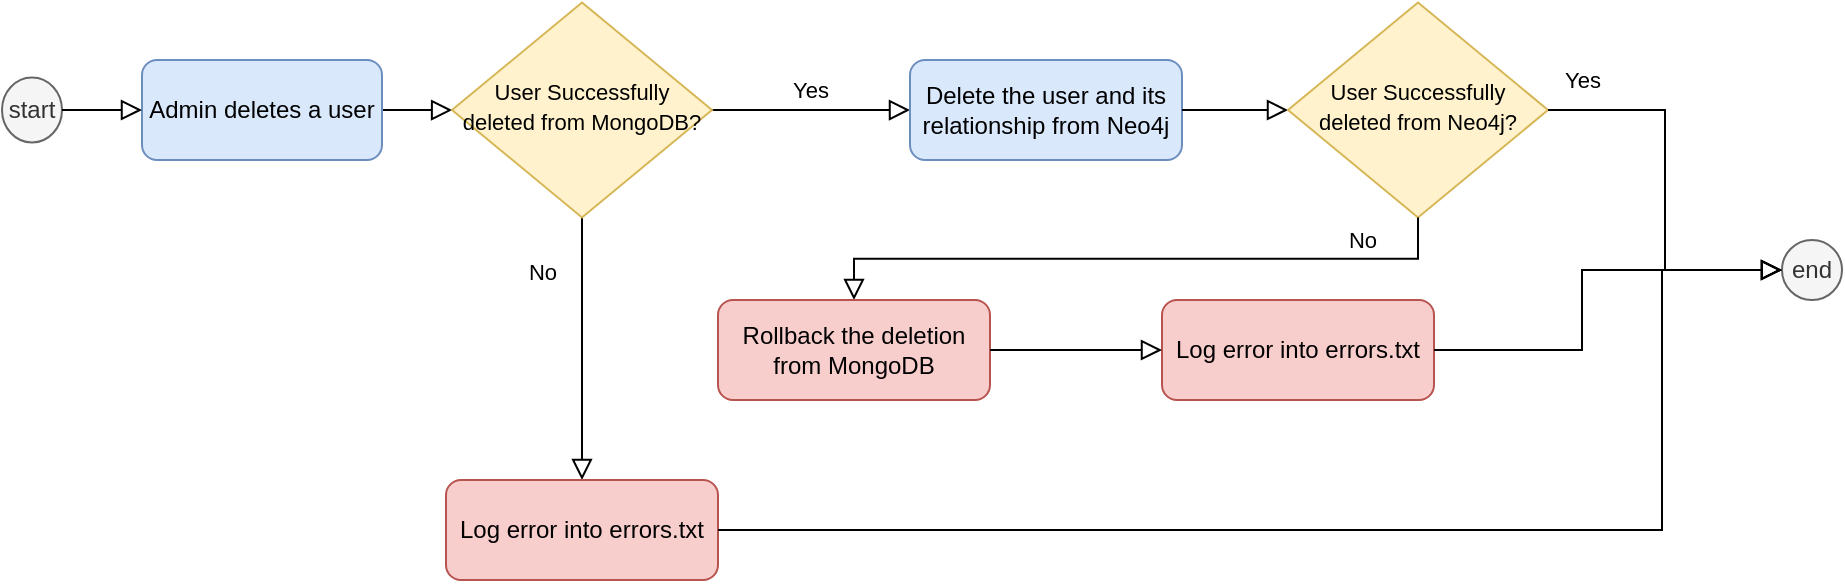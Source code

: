 <mxfile version="14.6.13" type="device"><diagram id="bRXij1Lsg-c5_tnTMGr9" name="Pagina-1"><mxGraphModel dx="1849" dy="496" grid="1" gridSize="10" guides="1" tooltips="1" connect="1" arrows="1" fold="1" page="1" pageScale="1" pageWidth="827" pageHeight="1169" math="0" shadow="0"><root><mxCell id="0"/><mxCell id="1" parent="0"/><mxCell id="pZqR7Kjubu9CbNZOV8c7-1" value="" style="rounded=0;html=1;jettySize=auto;orthogonalLoop=1;fontSize=11;endArrow=block;endFill=0;endSize=8;strokeWidth=1;shadow=0;labelBackgroundColor=none;edgeStyle=orthogonalEdgeStyle;" edge="1" parent="1" source="pZqR7Kjubu9CbNZOV8c7-2" target="pZqR7Kjubu9CbNZOV8c7-5"><mxGeometry relative="1" as="geometry"/></mxCell><mxCell id="pZqR7Kjubu9CbNZOV8c7-2" value="Admin deletes a user" style="rounded=1;whiteSpace=wrap;html=1;fontSize=12;glass=0;strokeWidth=1;shadow=0;fillColor=#dae8fc;strokeColor=#6c8ebf;" vertex="1" parent="1"><mxGeometry x="30" y="180" width="120" height="50" as="geometry"/></mxCell><mxCell id="pZqR7Kjubu9CbNZOV8c7-3" value="No" style="rounded=0;html=1;jettySize=auto;orthogonalLoop=1;fontSize=11;endArrow=block;endFill=0;endSize=8;strokeWidth=1;shadow=0;labelBackgroundColor=none;edgeStyle=orthogonalEdgeStyle;entryX=0.5;entryY=0;entryDx=0;entryDy=0;" edge="1" parent="1" source="pZqR7Kjubu9CbNZOV8c7-5" target="pZqR7Kjubu9CbNZOV8c7-15"><mxGeometry x="-0.58" y="-20" relative="1" as="geometry"><mxPoint as="offset"/><mxPoint x="250.0" y="350" as="targetPoint"/></mxGeometry></mxCell><mxCell id="pZqR7Kjubu9CbNZOV8c7-4" value="Yes" style="edgeStyle=orthogonalEdgeStyle;rounded=0;html=1;jettySize=auto;orthogonalLoop=1;fontSize=11;endArrow=block;endFill=0;endSize=8;strokeWidth=1;shadow=0;labelBackgroundColor=none;" edge="1" parent="1" source="pZqR7Kjubu9CbNZOV8c7-5" target="pZqR7Kjubu9CbNZOV8c7-6"><mxGeometry y="10" relative="1" as="geometry"><mxPoint as="offset"/></mxGeometry></mxCell><mxCell id="pZqR7Kjubu9CbNZOV8c7-5" value="&lt;font style=&quot;font-size: 11px&quot;&gt;User Successfully deleted from MongoDB?&lt;/font&gt;" style="rhombus;whiteSpace=wrap;html=1;shadow=0;fontFamily=Helvetica;fontSize=12;align=center;strokeWidth=1;spacing=6;spacingTop=-4;fillColor=#fff2cc;strokeColor=#d6b656;" vertex="1" parent="1"><mxGeometry x="185" y="151.25" width="130" height="107.5" as="geometry"/></mxCell><mxCell id="pZqR7Kjubu9CbNZOV8c7-6" value="Delete the user and its relationship from Neo4j" style="rounded=1;whiteSpace=wrap;html=1;fontSize=12;glass=0;strokeWidth=1;shadow=0;fillColor=#dae8fc;strokeColor=#6c8ebf;" vertex="1" parent="1"><mxGeometry x="414" y="180" width="136" height="50" as="geometry"/></mxCell><mxCell id="pZqR7Kjubu9CbNZOV8c7-7" value="start" style="ellipse;whiteSpace=wrap;html=1;fillColor=#f5f5f5;strokeColor=#666666;fontColor=#333333;" vertex="1" parent="1"><mxGeometry x="-40" y="188.75" width="30" height="32.5" as="geometry"/></mxCell><mxCell id="pZqR7Kjubu9CbNZOV8c7-8" value="" style="rounded=0;html=1;jettySize=auto;orthogonalLoop=1;fontSize=11;endArrow=block;endFill=0;endSize=8;strokeWidth=1;shadow=0;labelBackgroundColor=none;edgeStyle=orthogonalEdgeStyle;entryX=0;entryY=0.5;entryDx=0;entryDy=0;exitX=1;exitY=0.5;exitDx=0;exitDy=0;" edge="1" parent="1" source="pZqR7Kjubu9CbNZOV8c7-7" target="pZqR7Kjubu9CbNZOV8c7-2"><mxGeometry relative="1" as="geometry"><mxPoint x="-60" y="209.5" as="sourcePoint"/><mxPoint x="20" y="209.5" as="targetPoint"/></mxGeometry></mxCell><mxCell id="pZqR7Kjubu9CbNZOV8c7-9" value="" style="rounded=0;html=1;jettySize=auto;orthogonalLoop=1;fontSize=11;endArrow=block;endFill=0;endSize=8;strokeWidth=1;shadow=0;labelBackgroundColor=none;edgeStyle=orthogonalEdgeStyle;exitX=1;exitY=0.5;exitDx=0;exitDy=0;entryX=0;entryY=0.5;entryDx=0;entryDy=0;" edge="1" parent="1" source="pZqR7Kjubu9CbNZOV8c7-6" target="pZqR7Kjubu9CbNZOV8c7-10"><mxGeometry y="20" relative="1" as="geometry"><mxPoint as="offset"/><mxPoint x="559.97" y="258.7" as="sourcePoint"/><mxPoint x="640" y="205" as="targetPoint"/></mxGeometry></mxCell><mxCell id="pZqR7Kjubu9CbNZOV8c7-10" value="&lt;font style=&quot;font-size: 11px&quot;&gt;User Successfully deleted from Neo4j?&lt;/font&gt;" style="rhombus;whiteSpace=wrap;html=1;shadow=0;fontFamily=Helvetica;fontSize=12;align=center;strokeWidth=1;spacing=6;spacingTop=-4;fillColor=#fff2cc;strokeColor=#d6b656;" vertex="1" parent="1"><mxGeometry x="603" y="151.25" width="130" height="107.5" as="geometry"/></mxCell><mxCell id="pZqR7Kjubu9CbNZOV8c7-11" value="Yes" style="edgeStyle=orthogonalEdgeStyle;rounded=0;html=1;jettySize=auto;orthogonalLoop=1;fontSize=11;endArrow=block;endFill=0;endSize=8;strokeWidth=1;shadow=0;labelBackgroundColor=none;exitX=1;exitY=0.5;exitDx=0;exitDy=0;entryX=0;entryY=0.5;entryDx=0;entryDy=0;" edge="1" parent="1" source="pZqR7Kjubu9CbNZOV8c7-10" target="pZqR7Kjubu9CbNZOV8c7-12"><mxGeometry x="-0.83" y="15" relative="1" as="geometry"><mxPoint as="offset"/><mxPoint x="760.0" y="240" as="sourcePoint"/><mxPoint x="828" y="290" as="targetPoint"/></mxGeometry></mxCell><mxCell id="pZqR7Kjubu9CbNZOV8c7-12" value="end" style="ellipse;whiteSpace=wrap;html=1;fillColor=#f5f5f5;strokeColor=#666666;fontColor=#333333;" vertex="1" parent="1"><mxGeometry x="850" y="270" width="30" height="30" as="geometry"/></mxCell><mxCell id="pZqR7Kjubu9CbNZOV8c7-13" value="No" style="edgeStyle=orthogonalEdgeStyle;rounded=0;html=1;jettySize=auto;orthogonalLoop=1;fontSize=11;endArrow=block;endFill=0;endSize=8;strokeWidth=1;shadow=0;labelBackgroundColor=none;exitX=0.5;exitY=1;exitDx=0;exitDy=0;entryX=0.5;entryY=0;entryDx=0;entryDy=0;" edge="1" parent="1" source="pZqR7Kjubu9CbNZOV8c7-10" target="pZqR7Kjubu9CbNZOV8c7-14"><mxGeometry x="-0.699" y="-9" relative="1" as="geometry"><mxPoint as="offset"/><mxPoint x="540" y="315" as="sourcePoint"/><mxPoint x="740" y="390" as="targetPoint"/></mxGeometry></mxCell><mxCell id="pZqR7Kjubu9CbNZOV8c7-14" value="Rollback the deletion from MongoDB" style="rounded=1;whiteSpace=wrap;html=1;fontSize=12;glass=0;strokeWidth=1;shadow=0;fillColor=#f8cecc;strokeColor=#b85450;" vertex="1" parent="1"><mxGeometry x="318" y="300" width="136" height="50" as="geometry"/></mxCell><mxCell id="pZqR7Kjubu9CbNZOV8c7-15" value="Log error into errors.txt" style="rounded=1;whiteSpace=wrap;html=1;fontSize=12;glass=0;strokeWidth=1;shadow=0;fillColor=#f8cecc;strokeColor=#b85450;" vertex="1" parent="1"><mxGeometry x="182" y="390" width="136" height="50" as="geometry"/></mxCell><mxCell id="pZqR7Kjubu9CbNZOV8c7-16" value="" style="edgeStyle=orthogonalEdgeStyle;rounded=0;html=1;jettySize=auto;orthogonalLoop=1;fontSize=11;endArrow=block;endFill=0;endSize=8;strokeWidth=1;shadow=0;labelBackgroundColor=none;exitX=1;exitY=0.5;exitDx=0;exitDy=0;entryX=0;entryY=0.5;entryDx=0;entryDy=0;" edge="1" parent="1" source="pZqR7Kjubu9CbNZOV8c7-15" target="pZqR7Kjubu9CbNZOV8c7-12"><mxGeometry y="10" relative="1" as="geometry"><mxPoint as="offset"/><mxPoint x="360" y="415" as="sourcePoint"/><mxPoint x="850" y="280" as="targetPoint"/><Array as="points"><mxPoint x="790" y="415"/><mxPoint x="790" y="285"/></Array></mxGeometry></mxCell><mxCell id="pZqR7Kjubu9CbNZOV8c7-17" value="Log error into errors.txt" style="rounded=1;whiteSpace=wrap;html=1;fontSize=12;glass=0;strokeWidth=1;shadow=0;fillColor=#f8cecc;strokeColor=#b85450;" vertex="1" parent="1"><mxGeometry x="540" y="300" width="136" height="50" as="geometry"/></mxCell><mxCell id="pZqR7Kjubu9CbNZOV8c7-18" value="" style="edgeStyle=orthogonalEdgeStyle;rounded=0;html=1;jettySize=auto;orthogonalLoop=1;fontSize=11;endArrow=block;endFill=0;endSize=8;strokeWidth=1;shadow=0;labelBackgroundColor=none;exitX=1;exitY=0.5;exitDx=0;exitDy=0;" edge="1" parent="1" source="pZqR7Kjubu9CbNZOV8c7-17" target="pZqR7Kjubu9CbNZOV8c7-12"><mxGeometry y="10" relative="1" as="geometry"><mxPoint as="offset"/><mxPoint x="718" y="325" as="sourcePoint"/><mxPoint x="1208" y="220" as="targetPoint"/><Array as="points"><mxPoint x="750" y="325"/><mxPoint x="750" y="285"/></Array></mxGeometry></mxCell><mxCell id="pZqR7Kjubu9CbNZOV8c7-19" value="" style="edgeStyle=orthogonalEdgeStyle;rounded=0;html=1;jettySize=auto;orthogonalLoop=1;fontSize=11;endArrow=block;endFill=0;endSize=8;strokeWidth=1;shadow=0;labelBackgroundColor=none;exitX=1;exitY=0.5;exitDx=0;exitDy=0;entryX=0;entryY=0.5;entryDx=0;entryDy=0;" edge="1" parent="1" source="pZqR7Kjubu9CbNZOV8c7-14" target="pZqR7Kjubu9CbNZOV8c7-17"><mxGeometry y="10" relative="1" as="geometry"><mxPoint as="offset"/><mxPoint x="470" y="385" as="sourcePoint"/><mxPoint x="644" y="340" as="targetPoint"/><Array as="points"><mxPoint x="540" y="325"/></Array></mxGeometry></mxCell></root></mxGraphModel></diagram></mxfile>